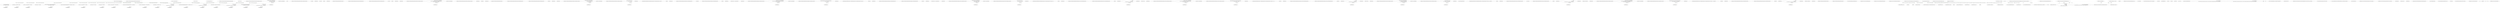digraph  {
n195 [label="HangFire.Core.Tests.BackgroundJobClientExtensionsFacts", span=""];
n0 [cluster="HangFire.Core.Tests.BackgroundJobClientExtensionsFacts.BackgroundJobClientExtensionsFacts()", label="Entry HangFire.Core.Tests.BackgroundJobClientExtensionsFacts.BackgroundJobClientExtensionsFacts()", span="13-13"];
n1 [cluster="HangFire.Core.Tests.BackgroundJobClientExtensionsFacts.BackgroundJobClientExtensionsFacts()", label="_client = new Mock<IBackgroundJobClient>()", span="15-15"];
n2 [cluster="HangFire.Core.Tests.BackgroundJobClientExtensionsFacts.BackgroundJobClientExtensionsFacts()", label="_state = new Mock<State>()", span="16-16"];
n4 [cluster="Mock<IBackgroundJobClient>.cstr", label="Entry Mock<IBackgroundJobClient>.cstr", span=""];
n3 [cluster="HangFire.Core.Tests.BackgroundJobClientExtensionsFacts.BackgroundJobClientExtensionsFacts()", label="Exit HangFire.Core.Tests.BackgroundJobClientExtensionsFacts.BackgroundJobClientExtensionsFacts()", span="13-13"];
n5 [cluster="Mock<State>.cstr", label="Entry Mock<State>.cstr", span=""];
n6 [cluster="HangFire.Core.Tests.BackgroundJobClientExtensionsFacts.StaticCreate_ThrowsAnException_WhenClientIsNull()", label="Entry HangFire.Core.Tests.BackgroundJobClientExtensionsFacts.StaticCreate_ThrowsAnException_WhenClientIsNull()", span="20-20"];
n7 [cluster="HangFire.Core.Tests.BackgroundJobClientExtensionsFacts.StaticCreate_ThrowsAnException_WhenClientIsNull()", label="var exception = Assert.Throws<ArgumentNullException>(\r\n                () => BackgroundJobClientExtensions.Create(\r\n                    null, () => StaticMethod(), _state.Object))", span="22-24"];
n8 [cluster="HangFire.Core.Tests.BackgroundJobClientExtensionsFacts.StaticCreate_ThrowsAnException_WhenClientIsNull()", label="Assert.Equal(''client'', exception.ParamName)", span="26-26"];
n10 [cluster="Unk.>", label="Entry Unk.>", span=""];
n12 [cluster="lambda expression", label="Entry lambda expression", span="23-24"];
n9 [cluster="HangFire.Core.Tests.BackgroundJobClientExtensionsFacts.StaticCreate_ThrowsAnException_WhenClientIsNull()", label="Exit HangFire.Core.Tests.BackgroundJobClientExtensionsFacts.StaticCreate_ThrowsAnException_WhenClientIsNull()", span="20-20"];
n11 [cluster="Unk.Equal", label="Entry Unk.Equal", span=""];
n13 [cluster="lambda expression", label="BackgroundJobClientExtensions.Create(\r\n                    null, () => StaticMethod(), _state.Object)", span="23-24"];
n14 [cluster="lambda expression", label="Exit lambda expression", span="23-24"];
n15 [cluster="Unk.Create", label="Entry Unk.Create", span=""];
n16 [cluster="lambda expression", label="Entry lambda expression", span="24-24"];
n17 [cluster="lambda expression", label="StaticMethod()", span="24-24"];
n18 [cluster="lambda expression", label="Exit lambda expression", span="24-24"];
n19 [cluster="HangFire.Core.Tests.BackgroundJobClientExtensionsFacts.StaticMethod()", label="Entry HangFire.Core.Tests.BackgroundJobClientExtensionsFacts.StaticMethod()", span="172-172"];
n20 [cluster="HangFire.Core.Tests.BackgroundJobClientExtensionsFacts.StaticCreate_ShouldCreateAJobInTheGivenState()", label="Entry HangFire.Core.Tests.BackgroundJobClientExtensionsFacts.StaticCreate_ShouldCreateAJobInTheGivenState()", span="30-30"];
n21 [cluster="HangFire.Core.Tests.BackgroundJobClientExtensionsFacts.StaticCreate_ShouldCreateAJobInTheGivenState()", label="_client.Object.Create(() => StaticMethod(), _state.Object)", span="32-32"];
n22 [cluster="HangFire.Core.Tests.BackgroundJobClientExtensionsFacts.StaticCreate_ShouldCreateAJobInTheGivenState()", label="_client.Verify(x => x.Create(It.IsNotNull<Job>(), _state.Object))", span="34-34"];
n25 [cluster="lambda expression", label="Entry lambda expression", span="32-32"];
n23 [cluster="HangFire.Core.Tests.BackgroundJobClientExtensionsFacts.StaticCreate_ShouldCreateAJobInTheGivenState()", label="Exit HangFire.Core.Tests.BackgroundJobClientExtensionsFacts.StaticCreate_ShouldCreateAJobInTheGivenState()", span="30-30"];
n24 [cluster="Unk.Verify", label="Entry Unk.Verify", span=""];
n28 [cluster="lambda expression", label="Entry lambda expression", span="34-34"];
n26 [cluster="lambda expression", label="StaticMethod()", span="32-32"];
n27 [cluster="lambda expression", label="Exit lambda expression", span="32-32"];
n29 [cluster="lambda expression", label="x.Create(It.IsNotNull<Job>(), _state.Object)", span="34-34"];
n30 [cluster="lambda expression", label="Exit lambda expression", span="34-34"];
n31 [cluster="HangFire.Core.Tests.BackgroundJobClientExtensionsFacts.InstanceCreate_ThrowsAnException_WhenClientIsNull()", label="Entry HangFire.Core.Tests.BackgroundJobClientExtensionsFacts.InstanceCreate_ThrowsAnException_WhenClientIsNull()", span="38-38"];
n32 [cluster="HangFire.Core.Tests.BackgroundJobClientExtensionsFacts.InstanceCreate_ThrowsAnException_WhenClientIsNull()", label="var exception = Assert.Throws<ArgumentNullException>(\r\n                () => BackgroundJobClientExtensions.Create<BackgroundJobClientExtensionsFacts>(\r\n                    null, x => x.InstanceMethod(), _state.Object))", span="40-42"];
n33 [cluster="HangFire.Core.Tests.BackgroundJobClientExtensionsFacts.InstanceCreate_ThrowsAnException_WhenClientIsNull()", label="Assert.Equal(''client'', exception.ParamName)", span="44-44"];
n35 [cluster="lambda expression", label="Entry lambda expression", span="41-42"];
n34 [cluster="HangFire.Core.Tests.BackgroundJobClientExtensionsFacts.InstanceCreate_ThrowsAnException_WhenClientIsNull()", label="Exit HangFire.Core.Tests.BackgroundJobClientExtensionsFacts.InstanceCreate_ThrowsAnException_WhenClientIsNull()", span="38-38"];
n36 [cluster="lambda expression", label="BackgroundJobClientExtensions.Create<BackgroundJobClientExtensionsFacts>(\r\n                    null, x => x.InstanceMethod(), _state.Object)", span="41-42"];
n37 [cluster="lambda expression", label="Exit lambda expression", span="41-42"];
n38 [cluster="lambda expression", label="Entry lambda expression", span="42-42"];
n39 [cluster="lambda expression", label="x.InstanceMethod()", span="42-42"];
n40 [cluster="lambda expression", label="Exit lambda expression", span="42-42"];
n41 [cluster="HangFire.Core.Tests.BackgroundJobClientExtensionsFacts.InstanceMethod()", label="Entry HangFire.Core.Tests.BackgroundJobClientExtensionsFacts.InstanceMethod()", span="176-176"];
n42 [cluster="HangFire.Core.Tests.BackgroundJobClientExtensionsFacts.InstanceCreate_ShouldCreateAJobInTheGivenState()", label="Entry HangFire.Core.Tests.BackgroundJobClientExtensionsFacts.InstanceCreate_ShouldCreateAJobInTheGivenState()", span="48-48"];
n43 [cluster="HangFire.Core.Tests.BackgroundJobClientExtensionsFacts.InstanceCreate_ShouldCreateAJobInTheGivenState()", label="_client.Object.Create<BackgroundJobClientExtensionsFacts>(x => x.InstanceMethod(), _state.Object)", span="50-50"];
n44 [cluster="HangFire.Core.Tests.BackgroundJobClientExtensionsFacts.InstanceCreate_ShouldCreateAJobInTheGivenState()", label="_client.Verify(x => x.Create(It.IsNotNull<Job>(), _state.Object))", span="52-52"];
n46 [cluster="lambda expression", label="Entry lambda expression", span="50-50"];
n45 [cluster="HangFire.Core.Tests.BackgroundJobClientExtensionsFacts.InstanceCreate_ShouldCreateAJobInTheGivenState()", label="Exit HangFire.Core.Tests.BackgroundJobClientExtensionsFacts.InstanceCreate_ShouldCreateAJobInTheGivenState()", span="48-48"];
n49 [cluster="lambda expression", label="Entry lambda expression", span="52-52"];
n47 [cluster="lambda expression", label="x.InstanceMethod()", span="50-50"];
n48 [cluster="lambda expression", label="Exit lambda expression", span="50-50"];
n50 [cluster="lambda expression", label="x.Create(It.IsNotNull<Job>(), _state.Object)", span="52-52"];
n51 [cluster="lambda expression", label="Exit lambda expression", span="52-52"];
n52 [cluster="HangFire.Core.Tests.BackgroundJobClientExtensionsFacts.StaticEnqueue_ThrowsAnException_WhenClientIsNull()", label="Entry HangFire.Core.Tests.BackgroundJobClientExtensionsFacts.StaticEnqueue_ThrowsAnException_WhenClientIsNull()", span="56-56"];
n53 [cluster="HangFire.Core.Tests.BackgroundJobClientExtensionsFacts.StaticEnqueue_ThrowsAnException_WhenClientIsNull()", label="var exception = Assert.Throws<ArgumentNullException>(\r\n                () => BackgroundJobClientExtensions.Enqueue(\r\n                    null, () => StaticMethod()))", span="58-60"];
n54 [cluster="HangFire.Core.Tests.BackgroundJobClientExtensionsFacts.StaticEnqueue_ThrowsAnException_WhenClientIsNull()", label="Assert.Equal(''client'', exception.ParamName)", span="62-62"];
n56 [cluster="lambda expression", label="Entry lambda expression", span="59-60"];
n55 [cluster="HangFire.Core.Tests.BackgroundJobClientExtensionsFacts.StaticEnqueue_ThrowsAnException_WhenClientIsNull()", label="Exit HangFire.Core.Tests.BackgroundJobClientExtensionsFacts.StaticEnqueue_ThrowsAnException_WhenClientIsNull()", span="56-56"];
n57 [cluster="lambda expression", label="BackgroundJobClientExtensions.Enqueue(\r\n                    null, () => StaticMethod())", span="59-60"];
n58 [cluster="lambda expression", label="Exit lambda expression", span="59-60"];
n59 [cluster="HangFire.BackgroundJobClientExtensions.Enqueue(HangFire.IBackgroundJobClient, System.Linq.Expressions.Expression<System.Action>)", label="Entry HangFire.BackgroundJobClientExtensions.Enqueue(HangFire.IBackgroundJobClient, System.Linq.Expressions.Expression<System.Action>)", span="35-35"];
n60 [cluster="lambda expression", label="Entry lambda expression", span="60-60"];
n61 [cluster="lambda expression", label="StaticMethod()", span="60-60"];
n62 [cluster="lambda expression", label="Exit lambda expression", span="60-60"];
n63 [cluster="HangFire.Core.Tests.BackgroundJobClientExtensionsFacts.StaticEnqueue_ShouldCreateAJobInTheEnqueueState()", label="Entry HangFire.Core.Tests.BackgroundJobClientExtensionsFacts.StaticEnqueue_ShouldCreateAJobInTheEnqueueState()", span="66-66"];
n64 [cluster="HangFire.Core.Tests.BackgroundJobClientExtensionsFacts.StaticEnqueue_ShouldCreateAJobInTheEnqueueState()", label="_client.Object.Enqueue(() => StaticMethod())", span="68-68"];
n65 [cluster="HangFire.Core.Tests.BackgroundJobClientExtensionsFacts.StaticEnqueue_ShouldCreateAJobInTheEnqueueState()", label="_client.Verify(x => x.Create(It.IsNotNull<Job>(), It.IsAny<EnqueuedState>()))", span="70-70"];
n67 [cluster="Unk.Enqueue", label="Entry Unk.Enqueue", span=""];
n68 [cluster="lambda expression", label="Entry lambda expression", span="68-68"];
n66 [cluster="HangFire.Core.Tests.BackgroundJobClientExtensionsFacts.StaticEnqueue_ShouldCreateAJobInTheEnqueueState()", label="Exit HangFire.Core.Tests.BackgroundJobClientExtensionsFacts.StaticEnqueue_ShouldCreateAJobInTheEnqueueState()", span="66-66"];
n71 [cluster="lambda expression", label="Entry lambda expression", span="70-70"];
n69 [cluster="lambda expression", label="StaticMethod()", span="68-68"];
n70 [cluster="lambda expression", label="Exit lambda expression", span="68-68"];
n72 [cluster="lambda expression", label="x.Create(It.IsNotNull<Job>(), It.IsAny<EnqueuedState>())", span="70-70"];
n73 [cluster="lambda expression", label="Exit lambda expression", span="70-70"];
n74 [cluster="HangFire.Core.Tests.BackgroundJobClientExtensionsFacts.InstanceEnqueue_ThrowsAnException_WhenClientIsNull()", label="Entry HangFire.Core.Tests.BackgroundJobClientExtensionsFacts.InstanceEnqueue_ThrowsAnException_WhenClientIsNull()", span="74-74"];
n75 [cluster="HangFire.Core.Tests.BackgroundJobClientExtensionsFacts.InstanceEnqueue_ThrowsAnException_WhenClientIsNull()", label="var exception = Assert.Throws<ArgumentNullException>(\r\n                () => BackgroundJobClientExtensions.Enqueue<BackgroundJobClientExtensionsFacts>(\r\n                    null, x => x.InstanceMethod()))", span="76-78"];
n76 [cluster="HangFire.Core.Tests.BackgroundJobClientExtensionsFacts.InstanceEnqueue_ThrowsAnException_WhenClientIsNull()", label="Assert.Equal(''client'', exception.ParamName)", span="80-80"];
n78 [cluster="lambda expression", label="Entry lambda expression", span="77-78"];
n77 [cluster="HangFire.Core.Tests.BackgroundJobClientExtensionsFacts.InstanceEnqueue_ThrowsAnException_WhenClientIsNull()", label="Exit HangFire.Core.Tests.BackgroundJobClientExtensionsFacts.InstanceEnqueue_ThrowsAnException_WhenClientIsNull()", span="74-74"];
n79 [cluster="lambda expression", label="BackgroundJobClientExtensions.Enqueue<BackgroundJobClientExtensionsFacts>(\r\n                    null, x => x.InstanceMethod())", span="77-78"];
n80 [cluster="lambda expression", label="Exit lambda expression", span="77-78"];
n81 [cluster="HangFire.BackgroundJobClientExtensions.Enqueue<T>(HangFire.IBackgroundJobClient, System.Linq.Expressions.Expression<System.Action<T>>)", label="Entry HangFire.BackgroundJobClientExtensions.Enqueue<T>(HangFire.IBackgroundJobClient, System.Linq.Expressions.Expression<System.Action<T>>)", span="53-53"];
n82 [cluster="lambda expression", label="Entry lambda expression", span="78-78"];
n83 [cluster="lambda expression", label="x.InstanceMethod()", span="78-78"];
n84 [cluster="lambda expression", label="Exit lambda expression", span="78-78"];
n85 [cluster="HangFire.Core.Tests.BackgroundJobClientExtensionsFacts.InstanceEnqueue_ShouldCreateAJobInTheEnqueuedState()", label="Entry HangFire.Core.Tests.BackgroundJobClientExtensionsFacts.InstanceEnqueue_ShouldCreateAJobInTheEnqueuedState()", span="84-84"];
n86 [cluster="HangFire.Core.Tests.BackgroundJobClientExtensionsFacts.InstanceEnqueue_ShouldCreateAJobInTheEnqueuedState()", label="_client.Object.Enqueue<BackgroundJobClientExtensionsFacts>(x => x.InstanceMethod())", span="86-86"];
n87 [cluster="HangFire.Core.Tests.BackgroundJobClientExtensionsFacts.InstanceEnqueue_ShouldCreateAJobInTheEnqueuedState()", label="_client.Verify(x => x.Create(It.IsNotNull<Job>(), It.IsAny<EnqueuedState>()))", span="88-88"];
n89 [cluster="lambda expression", label="Entry lambda expression", span="86-86"];
n88 [cluster="HangFire.Core.Tests.BackgroundJobClientExtensionsFacts.InstanceEnqueue_ShouldCreateAJobInTheEnqueuedState()", label="Exit HangFire.Core.Tests.BackgroundJobClientExtensionsFacts.InstanceEnqueue_ShouldCreateAJobInTheEnqueuedState()", span="84-84"];
n92 [cluster="lambda expression", label="Entry lambda expression", span="88-88"];
n90 [cluster="lambda expression", label="x.InstanceMethod()", span="86-86"];
n91 [cluster="lambda expression", label="Exit lambda expression", span="86-86"];
n93 [cluster="lambda expression", label="x.Create(It.IsNotNull<Job>(), It.IsAny<EnqueuedState>())", span="88-88"];
n94 [cluster="lambda expression", label="Exit lambda expression", span="88-88"];
n95 [cluster="HangFire.Core.Tests.BackgroundJobClientExtensionsFacts.StaticEnqueue_WithQueue_ThrowsAnException_WhenClientIsNull()", label="Entry HangFire.Core.Tests.BackgroundJobClientExtensionsFacts.StaticEnqueue_WithQueue_ThrowsAnException_WhenClientIsNull()", span="92-92"];
n96 [cluster="HangFire.Core.Tests.BackgroundJobClientExtensionsFacts.StaticEnqueue_WithQueue_ThrowsAnException_WhenClientIsNull()", label="var exception = Assert.Throws<ArgumentNullException>(\r\n                () => BackgroundJobClientExtensions.Enqueue(\r\n                    null, () => StaticMethod(), ''critical''))", span="94-96"];
n97 [cluster="HangFire.Core.Tests.BackgroundJobClientExtensionsFacts.StaticEnqueue_WithQueue_ThrowsAnException_WhenClientIsNull()", label="Assert.Equal(''client'', exception.ParamName)", span="98-98"];
n99 [cluster="lambda expression", label="Entry lambda expression", span="95-96"];
n98 [cluster="HangFire.Core.Tests.BackgroundJobClientExtensionsFacts.StaticEnqueue_WithQueue_ThrowsAnException_WhenClientIsNull()", label="Exit HangFire.Core.Tests.BackgroundJobClientExtensionsFacts.StaticEnqueue_WithQueue_ThrowsAnException_WhenClientIsNull()", span="92-92"];
n100 [cluster="lambda expression", label="BackgroundJobClientExtensions.Enqueue(\r\n                    null, () => StaticMethod(), ''critical'')", span="95-96"];
n101 [cluster="lambda expression", label="Exit lambda expression", span="95-96"];
n102 [cluster="HangFire.BackgroundJobClientExtensions.Enqueue(HangFire.IBackgroundJobClient, System.Linq.Expressions.Expression<System.Action>, string)", label="Entry HangFire.BackgroundJobClientExtensions.Enqueue(HangFire.IBackgroundJobClient, System.Linq.Expressions.Expression<System.Action>, string)", span="71-71"];
n103 [cluster="lambda expression", label="Entry lambda expression", span="96-96"];
n104 [cluster="lambda expression", label="StaticMethod()", span="96-96"];
n105 [cluster="lambda expression", label="Exit lambda expression", span="96-96"];
n106 [cluster="HangFire.Core.Tests.BackgroundJobClientExtensionsFacts.StaticEnqueue_WithQueue_ShouldCreateAJobInTheEnqueuedState()", label="Entry HangFire.Core.Tests.BackgroundJobClientExtensionsFacts.StaticEnqueue_WithQueue_ShouldCreateAJobInTheEnqueuedState()", span="102-102"];
n107 [cluster="HangFire.Core.Tests.BackgroundJobClientExtensionsFacts.StaticEnqueue_WithQueue_ShouldCreateAJobInTheEnqueuedState()", label="_client.Object.Enqueue(() => StaticMethod(), ''critical'')", span="104-104"];
n108 [cluster="HangFire.Core.Tests.BackgroundJobClientExtensionsFacts.StaticEnqueue_WithQueue_ShouldCreateAJobInTheEnqueuedState()", label="_client.Verify(x => x.Create(\r\n                It.IsNotNull<Job>(),\r\n                It.Is<EnqueuedState>(state => state.Queue == ''critical'')))", span="106-108"];
n110 [cluster="lambda expression", label="Entry lambda expression", span="104-104"];
n109 [cluster="HangFire.Core.Tests.BackgroundJobClientExtensionsFacts.StaticEnqueue_WithQueue_ShouldCreateAJobInTheEnqueuedState()", label="Exit HangFire.Core.Tests.BackgroundJobClientExtensionsFacts.StaticEnqueue_WithQueue_ShouldCreateAJobInTheEnqueuedState()", span="102-102"];
n113 [cluster="lambda expression", label="Entry lambda expression", span="106-108"];
n111 [cluster="lambda expression", label="StaticMethod()", span="104-104"];
n112 [cluster="lambda expression", label="Exit lambda expression", span="104-104"];
n114 [cluster="lambda expression", label="x.Create(\r\n                It.IsNotNull<Job>(),\r\n                It.Is<EnqueuedState>(state => state.Queue == ''critical''))", span="106-108"];
n115 [cluster="lambda expression", label="Exit lambda expression", span="106-108"];
n116 [cluster="lambda expression", label="Entry lambda expression", span="108-108"];
n117 [cluster="lambda expression", label="state.Queue == ''critical''", span="108-108"];
n118 [cluster="lambda expression", label="Exit lambda expression", span="108-108"];
n119 [cluster="HangFire.Core.Tests.BackgroundJobClientExtensionsFacts.InstanceEnqueue_WithQueue_ThrowsAnException_WhenClientIsNull()", label="Entry HangFire.Core.Tests.BackgroundJobClientExtensionsFacts.InstanceEnqueue_WithQueue_ThrowsAnException_WhenClientIsNull()", span="112-112"];
n120 [cluster="HangFire.Core.Tests.BackgroundJobClientExtensionsFacts.InstanceEnqueue_WithQueue_ThrowsAnException_WhenClientIsNull()", label="var exception = Assert.Throws<ArgumentNullException>(\r\n                () => BackgroundJobClientExtensions.Enqueue<BackgroundJobClientExtensionsFacts>(\r\n                    null, x => x.InstanceMethod(), ''critical''))", span="114-116"];
n121 [cluster="HangFire.Core.Tests.BackgroundJobClientExtensionsFacts.InstanceEnqueue_WithQueue_ThrowsAnException_WhenClientIsNull()", label="Assert.Equal(''client'', exception.ParamName)", span="118-118"];
n123 [cluster="lambda expression", label="Entry lambda expression", span="115-116"];
n122 [cluster="HangFire.Core.Tests.BackgroundJobClientExtensionsFacts.InstanceEnqueue_WithQueue_ThrowsAnException_WhenClientIsNull()", label="Exit HangFire.Core.Tests.BackgroundJobClientExtensionsFacts.InstanceEnqueue_WithQueue_ThrowsAnException_WhenClientIsNull()", span="112-112"];
n124 [cluster="lambda expression", label="BackgroundJobClientExtensions.Enqueue<BackgroundJobClientExtensionsFacts>(\r\n                    null, x => x.InstanceMethod(), ''critical'')", span="115-116"];
n125 [cluster="lambda expression", label="Exit lambda expression", span="115-116"];
n126 [cluster="HangFire.BackgroundJobClientExtensions.Enqueue<T>(HangFire.IBackgroundJobClient, System.Linq.Expressions.Expression<System.Action<T>>, string)", label="Entry HangFire.BackgroundJobClientExtensions.Enqueue<T>(HangFire.IBackgroundJobClient, System.Linq.Expressions.Expression<System.Action<T>>, string)", span="90-90"];
n127 [cluster="lambda expression", label="Entry lambda expression", span="116-116"];
n128 [cluster="lambda expression", label="x.InstanceMethod()", span="116-116"];
n129 [cluster="lambda expression", label="Exit lambda expression", span="116-116"];
n130 [cluster="HangFire.Core.Tests.BackgroundJobClientExtensionsFacts.InstanceEnqueue_WithQueue_ShouldCreateAJobInTheEnqueuedState()", label="Entry HangFire.Core.Tests.BackgroundJobClientExtensionsFacts.InstanceEnqueue_WithQueue_ShouldCreateAJobInTheEnqueuedState()", span="122-122"];
n131 [cluster="HangFire.Core.Tests.BackgroundJobClientExtensionsFacts.InstanceEnqueue_WithQueue_ShouldCreateAJobInTheEnqueuedState()", label="_client.Object.Enqueue<BackgroundJobClientExtensionsFacts>(x => x.InstanceMethod(), ''critical'')", span="124-124"];
n132 [cluster="HangFire.Core.Tests.BackgroundJobClientExtensionsFacts.InstanceEnqueue_WithQueue_ShouldCreateAJobInTheEnqueuedState()", label="_client.Verify(x => x.Create(\r\n                It.IsNotNull<Job>(),\r\n                It.Is<EnqueuedState>(state => state.Queue == ''critical'')))", span="126-128"];
n134 [cluster="lambda expression", label="Entry lambda expression", span="124-124"];
n133 [cluster="HangFire.Core.Tests.BackgroundJobClientExtensionsFacts.InstanceEnqueue_WithQueue_ShouldCreateAJobInTheEnqueuedState()", label="Exit HangFire.Core.Tests.BackgroundJobClientExtensionsFacts.InstanceEnqueue_WithQueue_ShouldCreateAJobInTheEnqueuedState()", span="122-122"];
n137 [cluster="lambda expression", label="Entry lambda expression", span="126-128"];
n135 [cluster="lambda expression", label="x.InstanceMethod()", span="124-124"];
n136 [cluster="lambda expression", label="Exit lambda expression", span="124-124"];
n138 [cluster="lambda expression", label="x.Create(\r\n                It.IsNotNull<Job>(),\r\n                It.Is<EnqueuedState>(state => state.Queue == ''critical''))", span="126-128"];
n139 [cluster="lambda expression", label="Exit lambda expression", span="126-128"];
n140 [cluster="lambda expression", label="Entry lambda expression", span="128-128"];
n141 [cluster="lambda expression", label="state.Queue == ''critical''", span="128-128"];
n142 [cluster="lambda expression", label="Exit lambda expression", span="128-128"];
n143 [cluster="HangFire.Core.Tests.BackgroundJobClientExtensionsFacts.StaticSchedule_ThrowsAnException_WhenClientIsNull()", label="Entry HangFire.Core.Tests.BackgroundJobClientExtensionsFacts.StaticSchedule_ThrowsAnException_WhenClientIsNull()", span="132-132"];
n144 [cluster="HangFire.Core.Tests.BackgroundJobClientExtensionsFacts.StaticSchedule_ThrowsAnException_WhenClientIsNull()", label="var exception = Assert.Throws<ArgumentNullException>(\r\n                () => BackgroundJobClientExtensions.Schedule(\r\n                    null, () => StaticMethod(), TimeSpan.FromDays(1)))", span="134-136"];
n145 [cluster="HangFire.Core.Tests.BackgroundJobClientExtensionsFacts.StaticSchedule_ThrowsAnException_WhenClientIsNull()", label="Assert.Equal(''client'', exception.ParamName)", span="138-138"];
n147 [cluster="lambda expression", label="Entry lambda expression", span="135-136"];
n146 [cluster="HangFire.Core.Tests.BackgroundJobClientExtensionsFacts.StaticSchedule_ThrowsAnException_WhenClientIsNull()", label="Exit HangFire.Core.Tests.BackgroundJobClientExtensionsFacts.StaticSchedule_ThrowsAnException_WhenClientIsNull()", span="132-132"];
n148 [cluster="lambda expression", label="BackgroundJobClientExtensions.Schedule(\r\n                    null, () => StaticMethod(), TimeSpan.FromDays(1))", span="135-136"];
n149 [cluster="lambda expression", label="Exit lambda expression", span="135-136"];
n150 [cluster="System.TimeSpan.FromDays(double)", label="Entry System.TimeSpan.FromDays(double)", span="0-0"];
n151 [cluster="HangFire.BackgroundJobClientExtensions.Schedule(HangFire.IBackgroundJobClient, System.Linq.Expressions.Expression<System.Action>, System.TimeSpan)", label="Entry HangFire.BackgroundJobClientExtensions.Schedule(HangFire.IBackgroundJobClient, System.Linq.Expressions.Expression<System.Action>, System.TimeSpan)", span="106-106"];
n152 [cluster="lambda expression", label="Entry lambda expression", span="136-136"];
n153 [cluster="lambda expression", label="StaticMethod()", span="136-136"];
n154 [cluster="lambda expression", label="Exit lambda expression", span="136-136"];
n155 [cluster="HangFire.Core.Tests.BackgroundJobClientExtensionsFacts.StaticSchedule_ShouldCreateAJobInTheScheduledState()", label="Entry HangFire.Core.Tests.BackgroundJobClientExtensionsFacts.StaticSchedule_ShouldCreateAJobInTheScheduledState()", span="142-142"];
n156 [cluster="HangFire.Core.Tests.BackgroundJobClientExtensionsFacts.StaticSchedule_ShouldCreateAJobInTheScheduledState()", label="_client.Object.Schedule(() => StaticMethod(), TimeSpan.FromDays(1))", span="144-144"];
n157 [cluster="HangFire.Core.Tests.BackgroundJobClientExtensionsFacts.StaticSchedule_ShouldCreateAJobInTheScheduledState()", label="_client.Verify(x => x.Create(\r\n                It.IsNotNull<Job>(),\r\n                It.Is<ScheduledState>(state => state.EnqueueAt > DateTime.UtcNow)))", span="146-148"];
n159 [cluster="Unk.Schedule", label="Entry Unk.Schedule", span=""];
n160 [cluster="lambda expression", label="Entry lambda expression", span="144-144"];
n158 [cluster="HangFire.Core.Tests.BackgroundJobClientExtensionsFacts.StaticSchedule_ShouldCreateAJobInTheScheduledState()", label="Exit HangFire.Core.Tests.BackgroundJobClientExtensionsFacts.StaticSchedule_ShouldCreateAJobInTheScheduledState()", span="142-142"];
n163 [cluster="lambda expression", label="Entry lambda expression", span="146-148"];
n161 [cluster="lambda expression", label="StaticMethod()", span="144-144"];
n162 [cluster="lambda expression", label="Exit lambda expression", span="144-144"];
n164 [cluster="lambda expression", label="x.Create(\r\n                It.IsNotNull<Job>(),\r\n                It.Is<ScheduledState>(state => state.EnqueueAt > DateTime.UtcNow))", span="146-148"];
n165 [cluster="lambda expression", label="Exit lambda expression", span="146-148"];
n166 [cluster="lambda expression", label="Entry lambda expression", span="148-148"];
n167 [cluster="lambda expression", label="state.EnqueueAt > DateTime.UtcNow", span="148-148"];
n168 [cluster="lambda expression", label="Exit lambda expression", span="148-148"];
n169 [cluster="HangFire.Core.Tests.BackgroundJobClientExtensionsFacts.InstanceSchedule_ThrowsAnException_WhenClientIsNull()", label="Entry HangFire.Core.Tests.BackgroundJobClientExtensionsFacts.InstanceSchedule_ThrowsAnException_WhenClientIsNull()", span="152-152"];
n170 [cluster="HangFire.Core.Tests.BackgroundJobClientExtensionsFacts.InstanceSchedule_ThrowsAnException_WhenClientIsNull()", label="var exception = Assert.Throws<ArgumentNullException>(\r\n                () => BackgroundJobClientExtensions.Schedule<BackgroundJobClientExtensionsFacts>(\r\n                    null, x => x.InstanceMethod(), TimeSpan.FromDays(1)))", span="154-156"];
n171 [cluster="HangFire.Core.Tests.BackgroundJobClientExtensionsFacts.InstanceSchedule_ThrowsAnException_WhenClientIsNull()", label="Assert.Equal(''client'', exception.ParamName)", span="158-158"];
n173 [cluster="lambda expression", label="Entry lambda expression", span="155-156"];
n172 [cluster="HangFire.Core.Tests.BackgroundJobClientExtensionsFacts.InstanceSchedule_ThrowsAnException_WhenClientIsNull()", label="Exit HangFire.Core.Tests.BackgroundJobClientExtensionsFacts.InstanceSchedule_ThrowsAnException_WhenClientIsNull()", span="152-152"];
n174 [cluster="lambda expression", label="BackgroundJobClientExtensions.Schedule<BackgroundJobClientExtensionsFacts>(\r\n                    null, x => x.InstanceMethod(), TimeSpan.FromDays(1))", span="155-156"];
n175 [cluster="lambda expression", label="Exit lambda expression", span="155-156"];
n176 [cluster="HangFire.BackgroundJobClientExtensions.Schedule<T>(HangFire.IBackgroundJobClient, System.Linq.Expressions.Expression<System.Action<T>>, System.TimeSpan)", label="Entry HangFire.BackgroundJobClientExtensions.Schedule<T>(HangFire.IBackgroundJobClient, System.Linq.Expressions.Expression<System.Action<T>>, System.TimeSpan)", span="123-123"];
n177 [cluster="lambda expression", label="Entry lambda expression", span="156-156"];
n178 [cluster="lambda expression", label="x.InstanceMethod()", span="156-156"];
n179 [cluster="lambda expression", label="Exit lambda expression", span="156-156"];
n180 [cluster="HangFire.Core.Tests.BackgroundJobClientExtensionsFacts.InstanceSchedule_ShouldCreateAJobInTheScheduledState()", label="Entry HangFire.Core.Tests.BackgroundJobClientExtensionsFacts.InstanceSchedule_ShouldCreateAJobInTheScheduledState()", span="162-162"];
n181 [cluster="HangFire.Core.Tests.BackgroundJobClientExtensionsFacts.InstanceSchedule_ShouldCreateAJobInTheScheduledState()", label="_client.Object.Schedule<BackgroundJobClientExtensionsFacts>(\r\n                x => x.InstanceMethod(), TimeSpan.FromDays(1))", span="164-165"];
n182 [cluster="HangFire.Core.Tests.BackgroundJobClientExtensionsFacts.InstanceSchedule_ShouldCreateAJobInTheScheduledState()", label="_client.Verify(x => x.Create(\r\n                It.IsNotNull<Job>(),\r\n                It.Is<ScheduledState>(state => state.EnqueueAt > DateTime.UtcNow)))", span="167-169"];
n184 [cluster="lambda expression", label="Entry lambda expression", span="165-165"];
n183 [cluster="HangFire.Core.Tests.BackgroundJobClientExtensionsFacts.InstanceSchedule_ShouldCreateAJobInTheScheduledState()", label="Exit HangFire.Core.Tests.BackgroundJobClientExtensionsFacts.InstanceSchedule_ShouldCreateAJobInTheScheduledState()", span="162-162"];
n187 [cluster="lambda expression", label="Entry lambda expression", span="167-169"];
n185 [cluster="lambda expression", label="x.InstanceMethod()", span="165-165"];
n186 [cluster="lambda expression", label="Exit lambda expression", span="165-165"];
n188 [cluster="lambda expression", label="x.Create(\r\n                It.IsNotNull<Job>(),\r\n                It.Is<ScheduledState>(state => state.EnqueueAt > DateTime.UtcNow))", span="167-169"];
n189 [cluster="lambda expression", label="Exit lambda expression", span="167-169"];
n190 [cluster="lambda expression", label="Entry lambda expression", span="169-169"];
n191 [cluster="lambda expression", label="state.EnqueueAt > DateTime.UtcNow", span="169-169"];
n192 [cluster="lambda expression", label="Exit lambda expression", span="169-169"];
n193 [cluster="HangFire.Core.Tests.BackgroundJobClientExtensionsFacts.StaticMethod()", label="Exit HangFire.Core.Tests.BackgroundJobClientExtensionsFacts.StaticMethod()", span="172-172"];
n194 [cluster="HangFire.Core.Tests.BackgroundJobClientExtensionsFacts.InstanceMethod()", label="Exit HangFire.Core.Tests.BackgroundJobClientExtensionsFacts.InstanceMethod()", span="176-176"];
m1_26 [cluster="System.ArgumentNullException.ArgumentNullException(string)", file="SqlServerDistributedLock.cs", label="Entry System.ArgumentNullException.ArgumentNullException(string)", span="0-0"];
m1_32 [cluster="Hangfire.SqlServer.SqlServerStorage.CreateAndOpenConnection()", file="SqlServerDistributedLock.cs", label="Entry Hangfire.SqlServer.SqlServerStorage.CreateAndOpenConnection()", span="232-232"];
m1_35 [cluster="Hangfire.SqlServer.SqlServerStorage.IsExistingConnection(IDbConnection)", file="SqlServerDistributedLock.cs", label="Entry Hangfire.SqlServer.SqlServerStorage.IsExistingConnection(IDbConnection)", span="245-245"];
m1_34 [cluster="Hangfire.SqlServer.SqlServerStorage.ReleaseConnection(IDbConnection)", file="SqlServerDistributedLock.cs", label="Entry Hangfire.SqlServer.SqlServerStorage.ReleaseConnection(IDbConnection)", span="250-250"];
m1_78 [cluster="Hangfire.SqlServer.SqlServerDistributedLockException.SqlServerDistributedLockException(string)", file="SqlServerDistributedLock.cs", label="Entry Hangfire.SqlServer.SqlServerDistributedLockException.SqlServerDistributedLockException(string)", span="22-22"];
m1_30 [cluster="System.TimeSpan.FromMilliseconds(double)", file="SqlServerDistributedLock.cs", label="Entry System.TimeSpan.FromMilliseconds(double)", span="0-0"];
m1_54 [cluster="Hangfire.SqlServer.SqlServerDistributedLock.ExecuteKeepAliveQuery(object)", file="SqlServerDistributedLock.cs", label="Entry Hangfire.SqlServer.SqlServerDistributedLock.ExecuteKeepAliveQuery(object)", span="130-130"];
m1_55 [cluster="Hangfire.SqlServer.SqlServerDistributedLock.ExecuteKeepAliveQuery(object)", file="SqlServerDistributedLock.cs", label=_lockObject, span="132-132"];
m1_56 [cluster="Hangfire.SqlServer.SqlServerDistributedLock.ExecuteKeepAliveQuery(object)", file="SqlServerDistributedLock.cs", label="_connection?.Execute(''SELECT 1;'')", span="136-136"];
m1_57 [cluster="Hangfire.SqlServer.SqlServerDistributedLock.ExecuteKeepAliveQuery(object)", file="SqlServerDistributedLock.cs", label="Exit Hangfire.SqlServer.SqlServerDistributedLock.ExecuteKeepAliveQuery(object)", span="130-130"];
m1_53 [cluster="Hangfire.SqlServer.SqlServerDistributedLock.Release(IDbConnection, string)", file="SqlServerDistributedLock.cs", label="Entry Hangfire.SqlServer.SqlServerDistributedLock.Release(IDbConnection, string)", span="183-183"];
m1_80 [cluster="Hangfire.SqlServer.SqlServerDistributedLock.Release(IDbConnection, string)", file="SqlServerDistributedLock.cs", label="var parameters = new DynamicParameters()", span="185-185"];
m1_81 [cluster="Hangfire.SqlServer.SqlServerDistributedLock.Release(IDbConnection, string)", file="SqlServerDistributedLock.cs", label="parameters.Add(''@Resource'', resource)", span="186-186"];
m1_84 [cluster="Hangfire.SqlServer.SqlServerDistributedLock.Release(IDbConnection, string)", file="SqlServerDistributedLock.cs", label="connection.Execute(\r\n                @''sp_releaseapplock'',\r\n                parameters,\r\n                commandType: CommandType.StoredProcedure)", span="190-193"];
m1_87 [cluster="Hangfire.SqlServer.SqlServerDistributedLock.Release(IDbConnection, string)", file="SqlServerDistributedLock.cs", label="throw new SqlServerDistributedLockException(\r\n                    $''Could not release a lock on the resource '{resource}': Server returned the '{releaseResult}' error.'');", span="199-200"];
m1_82 [cluster="Hangfire.SqlServer.SqlServerDistributedLock.Release(IDbConnection, string)", file="SqlServerDistributedLock.cs", label="parameters.Add(''@LockOwner'', LockOwner)", span="187-187"];
m1_83 [cluster="Hangfire.SqlServer.SqlServerDistributedLock.Release(IDbConnection, string)", file="SqlServerDistributedLock.cs", label="parameters.Add(''@Result'', dbType: DbType.Int32, direction: ParameterDirection.ReturnValue)", span="188-188"];
m1_85 [cluster="Hangfire.SqlServer.SqlServerDistributedLock.Release(IDbConnection, string)", file="SqlServerDistributedLock.cs", label="var releaseResult = parameters.Get<int>(''@Result'')", span="195-195"];
m1_86 [cluster="Hangfire.SqlServer.SqlServerDistributedLock.Release(IDbConnection, string)", file="SqlServerDistributedLock.cs", label="releaseResult < 0", span="197-197"];
m1_88 [cluster="Hangfire.SqlServer.SqlServerDistributedLock.Release(IDbConnection, string)", file="SqlServerDistributedLock.cs", label="Exit Hangfire.SqlServer.SqlServerDistributedLock.Release(IDbConnection, string)", span="183-183"];
m1_79 [cluster="Unk.ContainsKey", file="SqlServerDistributedLock.cs", label="Entry Unk.ContainsKey", span=""];
m1_31 [cluster="System.Collections.Generic.Dictionary<TKey, TValue>.ContainsKey(TKey)", file="SqlServerDistributedLock.cs", label="Entry System.Collections.Generic.Dictionary<TKey, TValue>.ContainsKey(TKey)", span="0-0"];
m1_27 [cluster="Unk.nameof", file="SqlServerDistributedLock.cs", label="Entry Unk.nameof", span=""];
m1_74 [cluster="DynamicParameters.cstr", file="SqlServerDistributedLock.cs", label="Entry DynamicParameters.cstr", span=""];
m1_75 [cluster="Unk.Add", file="SqlServerDistributedLock.cs", label="Entry Unk.Add", span=""];
m1_4 [cluster="Hangfire.SqlServer.SqlServerDistributedLock.SqlServerDistributedLock(Hangfire.SqlServer.SqlServerStorage, string, System.TimeSpan)", file="SqlServerDistributedLock.cs", label="Entry Hangfire.SqlServer.SqlServerDistributedLock.SqlServerDistributedLock(Hangfire.SqlServer.SqlServerStorage, string, System.TimeSpan)", span="58-58"];
m1_5 [cluster="Hangfire.SqlServer.SqlServerDistributedLock.SqlServerDistributedLock(Hangfire.SqlServer.SqlServerStorage, string, System.TimeSpan)", file="SqlServerDistributedLock.cs", label="storage == null", span="60-60"];
m1_6 [cluster="Hangfire.SqlServer.SqlServerDistributedLock.SqlServerDistributedLock(Hangfire.SqlServer.SqlServerStorage, string, System.TimeSpan)", file="SqlServerDistributedLock.cs", label="throw new ArgumentNullException(nameof(storage));", span="60-60"];
m1_7 [cluster="Hangfire.SqlServer.SqlServerDistributedLock.SqlServerDistributedLock(Hangfire.SqlServer.SqlServerStorage, string, System.TimeSpan)", file="SqlServerDistributedLock.cs", label="String.IsNullOrEmpty(resource)", span="61-61"];
m1_8 [cluster="Hangfire.SqlServer.SqlServerDistributedLock.SqlServerDistributedLock(Hangfire.SqlServer.SqlServerStorage, string, System.TimeSpan)", file="SqlServerDistributedLock.cs", label="throw new ArgumentNullException(nameof(resource));", span="61-61"];
m1_9 [cluster="Hangfire.SqlServer.SqlServerDistributedLock.SqlServerDistributedLock(Hangfire.SqlServer.SqlServerStorage, string, System.TimeSpan)", file="SqlServerDistributedLock.cs", label="timeout.TotalSeconds + CommandTimeoutAdditionSeconds > Int32.MaxValue", span="62-62"];
m1_13 [cluster="Hangfire.SqlServer.SqlServerDistributedLock.SqlServerDistributedLock(Hangfire.SqlServer.SqlServerStorage, string, System.TimeSpan)", file="SqlServerDistributedLock.cs", label="_storage = storage", span="67-67"];
m1_14 [cluster="Hangfire.SqlServer.SqlServerDistributedLock.SqlServerDistributedLock(Hangfire.SqlServer.SqlServerStorage, string, System.TimeSpan)", file="SqlServerDistributedLock.cs", label="_resource = resource", span="68-68"];
m1_16 [cluster="Hangfire.SqlServer.SqlServerDistributedLock.SqlServerDistributedLock(Hangfire.SqlServer.SqlServerStorage, string, System.TimeSpan)", file="SqlServerDistributedLock.cs", label="_connection = storage.CreateAndOpenConnection()", span="72-72"];
m1_19 [cluster="Hangfire.SqlServer.SqlServerDistributedLock.SqlServerDistributedLock(Hangfire.SqlServer.SqlServerStorage, string, System.TimeSpan)", file="SqlServerDistributedLock.cs", label="storage.ReleaseConnection(_connection)", span="80-80"];
m1_10 [cluster="Hangfire.SqlServer.SqlServerDistributedLock.SqlServerDistributedLock(Hangfire.SqlServer.SqlServerStorage, string, System.TimeSpan)", file="SqlServerDistributedLock.cs", label="throw new ArgumentException(\r\n                $''The timeout specified is too large. Please supply a timeout equal to or less than {Int32.MaxValue - CommandTimeoutAdditionSeconds} seconds'', nameof(timeout));", span="62-63"];
m1_11 [cluster="Hangfire.SqlServer.SqlServerDistributedLock.SqlServerDistributedLock(Hangfire.SqlServer.SqlServerStorage, string, System.TimeSpan)", file="SqlServerDistributedLock.cs", label="timeout.TotalMilliseconds > Int32.MaxValue", span="64-64"];
m1_12 [cluster="Hangfire.SqlServer.SqlServerDistributedLock.SqlServerDistributedLock(Hangfire.SqlServer.SqlServerStorage, string, System.TimeSpan)", file="SqlServerDistributedLock.cs", label="throw new ArgumentException(\r\n                $''The timeout specified is too large. Please supply a timeout equal to or less than {(int)TimeSpan.FromMilliseconds(Int32.MaxValue).TotalSeconds} seconds'', nameof(timeout));", span="64-65"];
m1_17 [cluster="Hangfire.SqlServer.SqlServerDistributedLock.SqlServerDistributedLock(Hangfire.SqlServer.SqlServerStorage, string, System.TimeSpan)", file="SqlServerDistributedLock.cs", label="Acquire(_connection, _resource, timeout)", span="76-76"];
m1_15 [cluster="Hangfire.SqlServer.SqlServerDistributedLock.SqlServerDistributedLock(Hangfire.SqlServer.SqlServerStorage, string, System.TimeSpan)", file="SqlServerDistributedLock.cs", label="!AcquiredLocks.Value.ContainsKey(_resource) || AcquiredLocks.Value[_resource] == 0", span="70-70"];
m1_24 [cluster="Hangfire.SqlServer.SqlServerDistributedLock.SqlServerDistributedLock(Hangfire.SqlServer.SqlServerStorage, string, System.TimeSpan)", file="SqlServerDistributedLock.cs", label="AcquiredLocks.Value[_resource]++", span="93-93"];
m1_18 [cluster="Hangfire.SqlServer.SqlServerDistributedLock.SqlServerDistributedLock(Hangfire.SqlServer.SqlServerStorage, string, System.TimeSpan)", file="SqlServerDistributedLock.cs", label=Exception, span="78-78"];
m1_21 [cluster="Hangfire.SqlServer.SqlServerDistributedLock.SqlServerDistributedLock(Hangfire.SqlServer.SqlServerStorage, string, System.TimeSpan)", file="SqlServerDistributedLock.cs", label="!_storage.IsExistingConnection(_connection)", span="84-84"];
m1_20 [cluster="Hangfire.SqlServer.SqlServerDistributedLock.SqlServerDistributedLock(Hangfire.SqlServer.SqlServerStorage, string, System.TimeSpan)", file="SqlServerDistributedLock.cs", label="throw;", span="81-81"];
m1_22 [cluster="Hangfire.SqlServer.SqlServerDistributedLock.SqlServerDistributedLock(Hangfire.SqlServer.SqlServerStorage, string, System.TimeSpan)", file="SqlServerDistributedLock.cs", label="_timer = new Timer(ExecuteKeepAliveQuery, null, KeepAliveInterval, KeepAliveInterval)", span="86-86"];
m1_23 [cluster="Hangfire.SqlServer.SqlServerDistributedLock.SqlServerDistributedLock(Hangfire.SqlServer.SqlServerStorage, string, System.TimeSpan)", file="SqlServerDistributedLock.cs", label="AcquiredLocks.Value[_resource] = 1", span="89-89"];
m1_25 [cluster="Hangfire.SqlServer.SqlServerDistributedLock.SqlServerDistributedLock(Hangfire.SqlServer.SqlServerStorage, string, System.TimeSpan)", file="SqlServerDistributedLock.cs", label="Exit Hangfire.SqlServer.SqlServerDistributedLock.SqlServerDistributedLock(Hangfire.SqlServer.SqlServerStorage, string, System.TimeSpan)", span="58-58"];
m1_3 [cluster="System.Collections.Generic.Dictionary<TKey, TValue>.Dictionary()", file="SqlServerDistributedLock.cs", label="Entry System.Collections.Generic.Dictionary<TKey, TValue>.Dictionary()", span="0-0"];
m1_36 [cluster="System.Threading.Timer.Timer(System.Threading.TimerCallback, object, System.TimeSpan, System.TimeSpan)", file="SqlServerDistributedLock.cs", label="Entry System.Threading.Timer.Timer(System.Threading.TimerCallback, object, System.TimeSpan, System.TimeSpan)", span="0-0"];
m1_28 [cluster="string.IsNullOrEmpty(string)", file="SqlServerDistributedLock.cs", label="Entry string.IsNullOrEmpty(string)", span="0-0"];
m1_33 [cluster="Hangfire.SqlServer.SqlServerDistributedLock.Acquire(IDbConnection, string, System.TimeSpan)", file="SqlServerDistributedLock.cs", label="Entry Hangfire.SqlServer.SqlServerDistributedLock.Acquire(IDbConnection, string, System.TimeSpan)", span="150-150"];
m1_73 [cluster="Hangfire.SqlServer.SqlServerDistributedLock.Acquire(IDbConnection, string, System.TimeSpan)", file="SqlServerDistributedLock.cs", label="Exit Hangfire.SqlServer.SqlServerDistributedLock.Acquire(IDbConnection, string, System.TimeSpan)", span="150-150"];
m1_0 [cluster="lambda expression", file="SqlServerDistributedLock.cs", label="Entry lambda expression", span="48-48"];
m1_1 [cluster="lambda expression", file="SqlServerDistributedLock.cs", label="new Dictionary<string, int>()", span="48-48"];
m1_2 [cluster="lambda expression", file="SqlServerDistributedLock.cs", label="Exit lambda expression", span="48-48"];
m1_77 [cluster="Hangfire.Storage.DistributedLockTimeoutException.DistributedLockTimeoutException(string)", file="SqlServerDistributedLock.cs", label="Entry Hangfire.Storage.DistributedLockTimeoutException.DistributedLockTimeoutException(string)", span="6-6"];
m1_52 [cluster="System.Threading.Timer.Dispose()", file="SqlServerDistributedLock.cs", label="Entry System.Threading.Timer.Dispose()", span="0-0"];
m1_29 [cluster="System.ArgumentException.ArgumentException(string, string)", file="SqlServerDistributedLock.cs", label="Entry System.ArgumentException.ArgumentException(string, string)", span="0-0"];
m1_58 [cluster="Unk.Execute", file="SqlServerDistributedLock.cs", label="Entry Unk.Execute", span=""];
m1_51 [cluster="System.Collections.Generic.Dictionary<TKey, TValue>.Remove(TKey)", file="SqlServerDistributedLock.cs", label="Entry System.Collections.Generic.Dictionary<TKey, TValue>.Remove(TKey)", span="0-0"];
m1_37 [cluster="Hangfire.SqlServer.SqlServerDistributedLock.Dispose()", file="SqlServerDistributedLock.cs", label="Entry Hangfire.SqlServer.SqlServerDistributedLock.Dispose()", span="97-97"];
m1_38 [cluster="Hangfire.SqlServer.SqlServerDistributedLock.Dispose()", file="SqlServerDistributedLock.cs", label=_completed, span="99-99"];
m1_39 [cluster="Hangfire.SqlServer.SqlServerDistributedLock.Dispose()", file="SqlServerDistributedLock.cs", label="return;", span="99-99"];
m1_40 [cluster="Hangfire.SqlServer.SqlServerDistributedLock.Dispose()", file="SqlServerDistributedLock.cs", label="_completed = true", span="101-101"];
m1_41 [cluster="Hangfire.SqlServer.SqlServerDistributedLock.Dispose()", file="SqlServerDistributedLock.cs", label="!AcquiredLocks.Value.ContainsKey(_resource)", span="103-103"];
m1_42 [cluster="Hangfire.SqlServer.SqlServerDistributedLock.Dispose()", file="SqlServerDistributedLock.cs", label="return;", span="103-103"];
m1_43 [cluster="Hangfire.SqlServer.SqlServerDistributedLock.Dispose()", file="SqlServerDistributedLock.cs", label="AcquiredLocks.Value[_resource]--", span="105-105"];
m1_44 [cluster="Hangfire.SqlServer.SqlServerDistributedLock.Dispose()", file="SqlServerDistributedLock.cs", label="AcquiredLocks.Value[_resource] != 0", span="107-107"];
m1_45 [cluster="Hangfire.SqlServer.SqlServerDistributedLock.Dispose()", file="SqlServerDistributedLock.cs", label="return;", span="107-107"];
m1_46 [cluster="Hangfire.SqlServer.SqlServerDistributedLock.Dispose()", file="SqlServerDistributedLock.cs", label=_lockObject, span="109-109"];
m1_47 [cluster="Hangfire.SqlServer.SqlServerDistributedLock.Dispose()", file="SqlServerDistributedLock.cs", label="AcquiredLocks.Value.Remove(_resource)", span="116-116"];
m1_48 [cluster="Hangfire.SqlServer.SqlServerDistributedLock.Dispose()", file="SqlServerDistributedLock.cs", label="_timer?.Dispose()", span="118-118"];
m1_50 [cluster="Hangfire.SqlServer.SqlServerDistributedLock.Dispose()", file="SqlServerDistributedLock.cs", label="Exit Hangfire.SqlServer.SqlServerDistributedLock.Dispose()", span="97-97"];
m1_89 [file="SqlServerDistributedLock.cs", label="Hangfire.SqlServer.SqlServerDistributedLock", span=""];
n195 -> n13  [color=darkseagreen4, key=1, label="HangFire.Core.Tests.BackgroundJobClientExtensionsFacts", style=dashed];
n195 -> n21  [color=darkseagreen4, key=1, label="HangFire.Core.Tests.BackgroundJobClientExtensionsFacts", style=dashed];
n195 -> n22  [color=darkseagreen4, key=1, label="HangFire.Core.Tests.BackgroundJobClientExtensionsFacts", style=dashed];
n195 -> n29  [color=darkseagreen4, key=1, label="HangFire.Core.Tests.BackgroundJobClientExtensionsFacts", style=dashed];
n195 -> n36  [color=darkseagreen4, key=1, label="HangFire.Core.Tests.BackgroundJobClientExtensionsFacts", style=dashed];
n195 -> n43  [color=darkseagreen4, key=1, label="HangFire.Core.Tests.BackgroundJobClientExtensionsFacts", style=dashed];
n195 -> n44  [color=darkseagreen4, key=1, label="HangFire.Core.Tests.BackgroundJobClientExtensionsFacts", style=dashed];
n195 -> n50  [color=darkseagreen4, key=1, label="HangFire.Core.Tests.BackgroundJobClientExtensionsFacts", style=dashed];
n195 -> n64  [color=darkseagreen4, key=1, label="HangFire.Core.Tests.BackgroundJobClientExtensionsFacts", style=dashed];
n195 -> n65  [color=darkseagreen4, key=1, label="HangFire.Core.Tests.BackgroundJobClientExtensionsFacts", style=dashed];
n195 -> n86  [color=darkseagreen4, key=1, label="HangFire.Core.Tests.BackgroundJobClientExtensionsFacts", style=dashed];
n195 -> n87  [color=darkseagreen4, key=1, label="HangFire.Core.Tests.BackgroundJobClientExtensionsFacts", style=dashed];
n195 -> n107  [color=darkseagreen4, key=1, label="HangFire.Core.Tests.BackgroundJobClientExtensionsFacts", style=dashed];
n195 -> n108  [color=darkseagreen4, key=1, label="HangFire.Core.Tests.BackgroundJobClientExtensionsFacts", style=dashed];
n195 -> n131  [color=darkseagreen4, key=1, label="HangFire.Core.Tests.BackgroundJobClientExtensionsFacts", style=dashed];
n195 -> n132  [color=darkseagreen4, key=1, label="HangFire.Core.Tests.BackgroundJobClientExtensionsFacts", style=dashed];
n195 -> n156  [color=darkseagreen4, key=1, label="HangFire.Core.Tests.BackgroundJobClientExtensionsFacts", style=dashed];
n195 -> n157  [color=darkseagreen4, key=1, label="HangFire.Core.Tests.BackgroundJobClientExtensionsFacts", style=dashed];
n195 -> n181  [color=darkseagreen4, key=1, label="HangFire.Core.Tests.BackgroundJobClientExtensionsFacts", style=dashed];
n195 -> n182  [color=darkseagreen4, key=1, label="HangFire.Core.Tests.BackgroundJobClientExtensionsFacts", style=dashed];
n7 -> n12  [color=darkseagreen4, key=1, label="lambda expression", style=dashed];
n13 -> n16  [color=darkseagreen4, key=1, label="lambda expression", style=dashed];
n21 -> n25  [color=darkseagreen4, key=1, label="lambda expression", style=dashed];
n22 -> n28  [color=darkseagreen4, key=1, label="lambda expression", style=dashed];
n32 -> n35  [color=darkseagreen4, key=1, label="lambda expression", style=dashed];
n36 -> n38  [color=darkseagreen4, key=1, label="lambda expression", style=dashed];
n43 -> n46  [color=darkseagreen4, key=1, label="lambda expression", style=dashed];
n44 -> n49  [color=darkseagreen4, key=1, label="lambda expression", style=dashed];
n53 -> n56  [color=darkseagreen4, key=1, label="lambda expression", style=dashed];
n57 -> n60  [color=darkseagreen4, key=1, label="lambda expression", style=dashed];
n64 -> n68  [color=darkseagreen4, key=1, label="lambda expression", style=dashed];
n65 -> n71  [color=darkseagreen4, key=1, label="lambda expression", style=dashed];
n75 -> n78  [color=darkseagreen4, key=1, label="lambda expression", style=dashed];
n79 -> n82  [color=darkseagreen4, key=1, label="lambda expression", style=dashed];
n86 -> n89  [color=darkseagreen4, key=1, label="lambda expression", style=dashed];
n87 -> n92  [color=darkseagreen4, key=1, label="lambda expression", style=dashed];
n96 -> n99  [color=darkseagreen4, key=1, label="lambda expression", style=dashed];
n100 -> n103  [color=darkseagreen4, key=1, label="lambda expression", style=dashed];
n107 -> n110  [color=darkseagreen4, key=1, label="lambda expression", style=dashed];
n108 -> n113  [color=darkseagreen4, key=1, label="lambda expression", style=dashed];
n114 -> n116  [color=darkseagreen4, key=1, label="lambda expression", style=dashed];
n120 -> n123  [color=darkseagreen4, key=1, label="lambda expression", style=dashed];
n124 -> n127  [color=darkseagreen4, key=1, label="lambda expression", style=dashed];
n131 -> n134  [color=darkseagreen4, key=1, label="lambda expression", style=dashed];
n132 -> n137  [color=darkseagreen4, key=1, label="lambda expression", style=dashed];
n138 -> n140  [color=darkseagreen4, key=1, label="lambda expression", style=dashed];
n144 -> n147  [color=darkseagreen4, key=1, label="lambda expression", style=dashed];
n148 -> n152  [color=darkseagreen4, key=1, label="lambda expression", style=dashed];
n156 -> n160  [color=darkseagreen4, key=1, label="lambda expression", style=dashed];
n157 -> n163  [color=darkseagreen4, key=1, label="lambda expression", style=dashed];
n164 -> n166  [color=darkseagreen4, key=1, label="lambda expression", style=dashed];
n170 -> n173  [color=darkseagreen4, key=1, label="lambda expression", style=dashed];
n174 -> n177  [color=darkseagreen4, key=1, label="lambda expression", style=dashed];
n181 -> n184  [color=darkseagreen4, key=1, label="lambda expression", style=dashed];
n182 -> n187  [color=darkseagreen4, key=1, label="lambda expression", style=dashed];
n188 -> n190  [color=darkseagreen4, key=1, label="lambda expression", style=dashed];
m1_53 -> m1_81  [color=darkseagreen4, key=1, label=string, style=dashed];
m1_53 -> m1_84  [color=darkseagreen4, key=1, label=IDbConnection, style=dashed];
m1_53 -> m1_87  [color=darkseagreen4, key=1, label=string, style=dashed];
m1_80 -> m1_82  [color=darkseagreen4, key=1, label=parameters, style=dashed];
m1_80 -> m1_83  [color=darkseagreen4, key=1, label=parameters, style=dashed];
m1_80 -> m1_84  [color=darkseagreen4, key=1, label=parameters, style=dashed];
m1_85 -> m1_87  [color=darkseagreen4, key=1, label=releaseResult, style=dashed];
m1_4 -> m1_6  [color=darkseagreen4, key=1, label="Hangfire.SqlServer.SqlServerStorage", style=dashed];
m1_4 -> m1_7  [color=darkseagreen4, key=1, label=string, style=dashed];
m1_4 -> m1_8  [color=darkseagreen4, key=1, label=string, style=dashed];
m1_4 -> m1_9  [color=darkseagreen4, key=1, label="System.TimeSpan", style=dashed];
m1_4 -> m1_19  [color=darkseagreen4, key=1, label="Hangfire.SqlServer.SqlServerStorage", style=dashed];
m1_9 -> m1_9  [color=darkseagreen4, key=1, label="System.TimeSpan", style=dashed];
m1_11 -> m1_11  [color=darkseagreen4, key=1, label="System.TimeSpan", style=dashed];
m1_11 -> m1_17  [color=darkseagreen4, key=1, label="System.TimeSpan", style=dashed];
m1_89 -> m1_15  [color=darkseagreen4, key=1, label="Hangfire.SqlServer.SqlServerDistributedLock", style=dashed];
m1_89 -> m1_17  [color=darkseagreen4, key=1, label="Hangfire.SqlServer.SqlServerDistributedLock", style=dashed];
m1_89 -> m1_19  [color=darkseagreen4, key=1, label="Hangfire.SqlServer.SqlServerDistributedLock", style=dashed];
m1_89 -> m1_21  [color=darkseagreen4, key=1, label="Hangfire.SqlServer.SqlServerDistributedLock", style=dashed];
m1_89 -> m1_24  [color=darkseagreen4, key=1, label="Hangfire.SqlServer.SqlServerDistributedLock", style=dashed];
m1_89 -> m1_38  [color=darkseagreen4, key=1, label="Hangfire.SqlServer.SqlServerDistributedLock", style=dashed];
m1_89 -> m1_41  [color=darkseagreen4, key=1, label="Hangfire.SqlServer.SqlServerDistributedLock", style=dashed];
m1_89 -> m1_43  [color=darkseagreen4, key=1, label="Hangfire.SqlServer.SqlServerDistributedLock", style=dashed];
m1_89 -> m1_44  [color=darkseagreen4, key=1, label="Hangfire.SqlServer.SqlServerDistributedLock", style=dashed];
m1_89 -> m1_46  [color=darkseagreen4, key=1, label="Hangfire.SqlServer.SqlServerDistributedLock", style=dashed];
m1_89 -> m1_47  [color=darkseagreen4, key=1, label="Hangfire.SqlServer.SqlServerDistributedLock", style=dashed];
m1_89 -> m1_48  [color=darkseagreen4, key=1, label="Hangfire.SqlServer.SqlServerDistributedLock", style=dashed];
m1_89 -> m1_55  [color=darkseagreen4, key=1, label="Hangfire.SqlServer.SqlServerDistributedLock", style=dashed];
m1_89 -> m1_56  [color=darkseagreen4, key=1, label="Hangfire.SqlServer.SqlServerDistributedLock", style=dashed];
}
